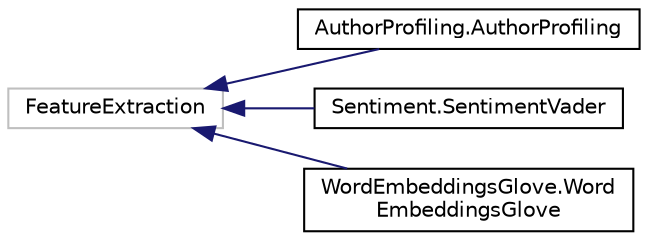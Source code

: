 digraph "Graphical Class Hierarchy"
{
  edge [fontname="Helvetica",fontsize="10",labelfontname="Helvetica",labelfontsize="10"];
  node [fontname="Helvetica",fontsize="10",shape=record];
  rankdir="LR";
  Node11 [label="FeatureExtraction",height=0.2,width=0.4,color="grey75", fillcolor="white", style="filled"];
  Node11 -> Node0 [dir="back",color="midnightblue",fontsize="10",style="solid",fontname="Helvetica"];
  Node0 [label="AuthorProfiling.AuthorProfiling",height=0.2,width=0.4,color="black", fillcolor="white", style="filled",URL="$class_author_profiling_1_1_author_profiling.html"];
  Node11 -> Node13 [dir="back",color="midnightblue",fontsize="10",style="solid",fontname="Helvetica"];
  Node13 [label="Sentiment.SentimentVader",height=0.2,width=0.4,color="black", fillcolor="white", style="filled",URL="$class_sentiment_1_1_sentiment_vader.html"];
  Node11 -> Node14 [dir="back",color="midnightblue",fontsize="10",style="solid",fontname="Helvetica"];
  Node14 [label="WordEmbeddingsGlove.Word\lEmbeddingsGlove",height=0.2,width=0.4,color="black", fillcolor="white", style="filled",URL="$class_word_embeddings_glove_1_1_word_embeddings_glove.html"];
}
